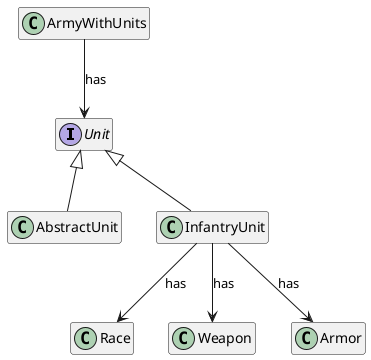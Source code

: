 @startuml
hide members

interface Unit

ArmyWithUnits --> Unit : has

Unit <|-down- AbstractUnit
Unit <|-down- InfantryUnit

InfantryUnit --> Race : has
InfantryUnit --> Weapon : has
InfantryUnit --> Armor : has
@enduml